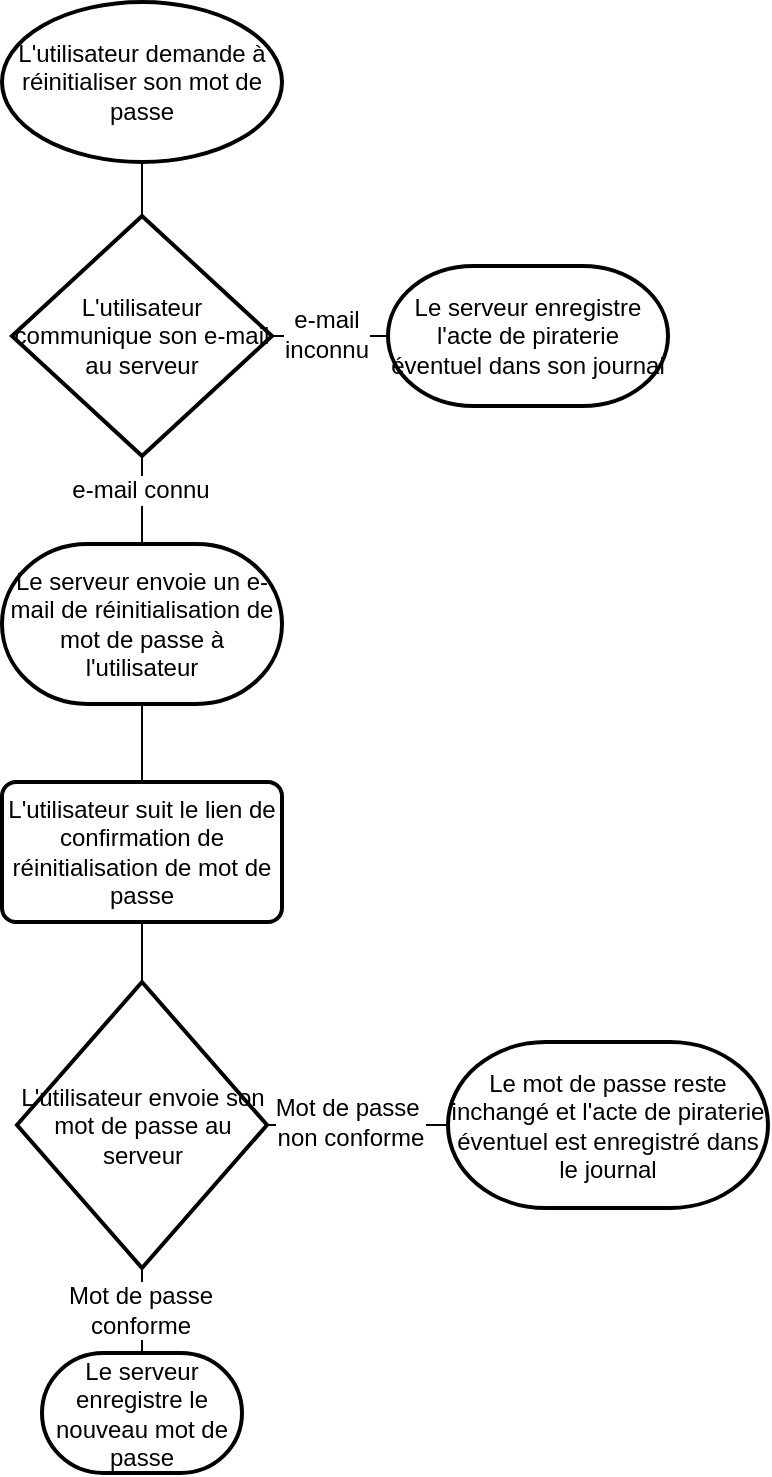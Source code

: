 <mxfile version="10.5.2" type="github"><diagram id="70KdD-6jK4HPEj6UdArT" name="Page-1"><mxGraphModel dx="1394" dy="764" grid="1" gridSize="10" guides="1" tooltips="1" connect="1" arrows="1" fold="1" page="1" pageScale="1" pageWidth="850" pageHeight="1100" math="0" shadow="0"><root><mxCell id="0"/><mxCell id="1" parent="0"/><mxCell id="1N6Daco2L19chLKPzh_j-1" value="L'utilisateur demande à réinitialiser son mot de passe" style="strokeWidth=2;html=1;shape=mxgraph.flowchart.start_1;whiteSpace=wrap;" vertex="1" parent="1"><mxGeometry x="60" y="10" width="140" height="80" as="geometry"/></mxCell><mxCell id="1N6Daco2L19chLKPzh_j-2" value="L'utilisateur communique son e-mail au serveur" style="strokeWidth=2;html=1;shape=mxgraph.flowchart.decision;whiteSpace=wrap;" vertex="1" parent="1"><mxGeometry x="65" y="117" width="130" height="120" as="geometry"/></mxCell><mxCell id="1N6Daco2L19chLKPzh_j-3" value="Le serveur enregistre l'acte de piraterie éventuel dans son journal" style="strokeWidth=2;html=1;shape=mxgraph.flowchart.terminator;whiteSpace=wrap;" vertex="1" parent="1"><mxGeometry x="253" y="142" width="140" height="70" as="geometry"/></mxCell><mxCell id="1N6Daco2L19chLKPzh_j-5" value="Le serveur envoie un e-mail de réinitialisation de mot de passe à l'utilisateur" style="strokeWidth=2;html=1;shape=mxgraph.flowchart.terminator;whiteSpace=wrap;" vertex="1" parent="1"><mxGeometry x="60" y="281" width="140" height="80" as="geometry"/></mxCell><mxCell id="1N6Daco2L19chLKPzh_j-6" value="" style="endArrow=none;html=1;entryX=0.5;entryY=0;entryDx=0;entryDy=0;entryPerimeter=0;" edge="1" parent="1" source="1N6Daco2L19chLKPzh_j-1" target="1N6Daco2L19chLKPzh_j-2"><mxGeometry width="50" height="50" relative="1" as="geometry"><mxPoint x="130" y="140" as="sourcePoint"/><mxPoint x="130" y="160.711" as="targetPoint"/></mxGeometry></mxCell><mxCell id="1N6Daco2L19chLKPzh_j-7" value="" style="endArrow=none;html=1;entryX=0;entryY=0.5;entryDx=0;entryDy=0;entryPerimeter=0;" edge="1" parent="1" source="1N6Daco2L19chLKPzh_j-2" target="1N6Daco2L19chLKPzh_j-3"><mxGeometry width="50" height="50" relative="1" as="geometry"><mxPoint x="195" y="227" as="sourcePoint"/><mxPoint x="265.711" y="177" as="targetPoint"/></mxGeometry></mxCell><mxCell id="1N6Daco2L19chLKPzh_j-9" value="e-mail &lt;br&gt;inconnu" style="text;html=1;resizable=0;points=[];align=center;verticalAlign=middle;labelBackgroundColor=#ffffff;" vertex="1" connectable="0" parent="1N6Daco2L19chLKPzh_j-7"><mxGeometry x="-0.413" y="-1" relative="1" as="geometry"><mxPoint x="10" y="-2" as="offset"/></mxGeometry></mxCell><mxCell id="1N6Daco2L19chLKPzh_j-8" value="" style="endArrow=none;html=1;entryX=0.5;entryY=0;entryDx=0;entryDy=0;entryPerimeter=0;" edge="1" parent="1" source="1N6Daco2L19chLKPzh_j-2" target="1N6Daco2L19chLKPzh_j-5"><mxGeometry width="50" height="50" relative="1" as="geometry"><mxPoint x="130" y="287" as="sourcePoint"/><mxPoint x="130" y="307.711" as="targetPoint"/></mxGeometry></mxCell><mxCell id="1N6Daco2L19chLKPzh_j-10" value="e-mail connu" style="text;html=1;resizable=0;points=[];align=center;verticalAlign=middle;labelBackgroundColor=#ffffff;" vertex="1" connectable="0" parent="1N6Daco2L19chLKPzh_j-8"><mxGeometry x="-0.475" y="-1" relative="1" as="geometry"><mxPoint y="5" as="offset"/></mxGeometry></mxCell><mxCell id="1N6Daco2L19chLKPzh_j-12" value="L'utilisateur envoie son mot de passe au serveur" style="strokeWidth=2;html=1;shape=mxgraph.flowchart.decision;whiteSpace=wrap;" vertex="1" parent="1"><mxGeometry x="67.5" y="500" width="125" height="143" as="geometry"/></mxCell><mxCell id="1N6Daco2L19chLKPzh_j-14" value="Le mot de passe reste inchangé et l'acte de piraterie éventuel est enregistré dans le journal" style="strokeWidth=2;html=1;shape=mxgraph.flowchart.terminator;whiteSpace=wrap;" vertex="1" parent="1"><mxGeometry x="283" y="530" width="160" height="83" as="geometry"/></mxCell><mxCell id="1N6Daco2L19chLKPzh_j-15" value="" style="endArrow=none;html=1;entryX=0;entryY=0.5;entryDx=0;entryDy=0;entryPerimeter=0;" edge="1" parent="1" source="1N6Daco2L19chLKPzh_j-12" target="1N6Daco2L19chLKPzh_j-14"><mxGeometry width="50" height="50" relative="1" as="geometry"><mxPoint x="192.5" y="621.5" as="sourcePoint"/><mxPoint x="263.211" y="571.5" as="targetPoint"/></mxGeometry></mxCell><mxCell id="1N6Daco2L19chLKPzh_j-16" value="Mot de passe&amp;nbsp;&lt;br&gt;non conforme&lt;br&gt;" style="text;html=1;resizable=0;points=[];align=center;verticalAlign=middle;labelBackgroundColor=#ffffff;" vertex="1" connectable="0" parent="1N6Daco2L19chLKPzh_j-15"><mxGeometry x="-0.455" y="-1" relative="1" as="geometry"><mxPoint x="17" y="-3" as="offset"/></mxGeometry></mxCell><mxCell id="1N6Daco2L19chLKPzh_j-17" value="Le serveur enregistre le nouveau mot de passe" style="strokeWidth=2;html=1;shape=mxgraph.flowchart.terminator;whiteSpace=wrap;" vertex="1" parent="1"><mxGeometry x="80" y="685.5" width="100" height="60" as="geometry"/></mxCell><mxCell id="1N6Daco2L19chLKPzh_j-18" value="" style="endArrow=none;html=1;entryX=0.5;entryY=0;entryDx=0;entryDy=0;entryPerimeter=0;" edge="1" parent="1" source="1N6Daco2L19chLKPzh_j-12" target="1N6Daco2L19chLKPzh_j-17"><mxGeometry width="50" height="50" relative="1" as="geometry"><mxPoint x="130" y="693" as="sourcePoint"/><mxPoint x="130" y="713.711" as="targetPoint"/></mxGeometry></mxCell><mxCell id="1N6Daco2L19chLKPzh_j-20" value="Mot de passe&lt;br&gt;conforme&lt;br&gt;" style="text;html=1;resizable=0;points=[];align=center;verticalAlign=middle;labelBackgroundColor=#ffffff;" vertex="1" connectable="0" parent="1N6Daco2L19chLKPzh_j-18"><mxGeometry x="-0.506" y="-1" relative="1" as="geometry"><mxPoint y="10" as="offset"/></mxGeometry></mxCell><mxCell id="1N6Daco2L19chLKPzh_j-21" value="&lt;span&gt;L'utilisateur suit le lien de confirmation de réinitialisation de mot de passe&lt;/span&gt;" style="rounded=1;whiteSpace=wrap;html=1;absoluteArcSize=1;arcSize=14;strokeWidth=2;" vertex="1" parent="1"><mxGeometry x="60" y="400" width="140" height="70" as="geometry"/></mxCell><mxCell id="1N6Daco2L19chLKPzh_j-22" value="" style="endArrow=none;html=1;entryX=0.5;entryY=0;entryDx=0;entryDy=0;" edge="1" parent="1" source="1N6Daco2L19chLKPzh_j-5" target="1N6Daco2L19chLKPzh_j-21"><mxGeometry width="50" height="50" relative="1" as="geometry"><mxPoint x="130" y="411" as="sourcePoint"/><mxPoint x="130" y="431.711" as="targetPoint"/></mxGeometry></mxCell><mxCell id="1N6Daco2L19chLKPzh_j-23" value="" style="endArrow=none;html=1;entryX=0.5;entryY=0;entryDx=0;entryDy=0;entryPerimeter=0;" edge="1" parent="1" source="1N6Daco2L19chLKPzh_j-21" target="1N6Daco2L19chLKPzh_j-12"><mxGeometry width="50" height="50" relative="1" as="geometry"><mxPoint x="130" y="520" as="sourcePoint"/><mxPoint x="130" y="540.711" as="targetPoint"/></mxGeometry></mxCell></root></mxGraphModel></diagram></mxfile>